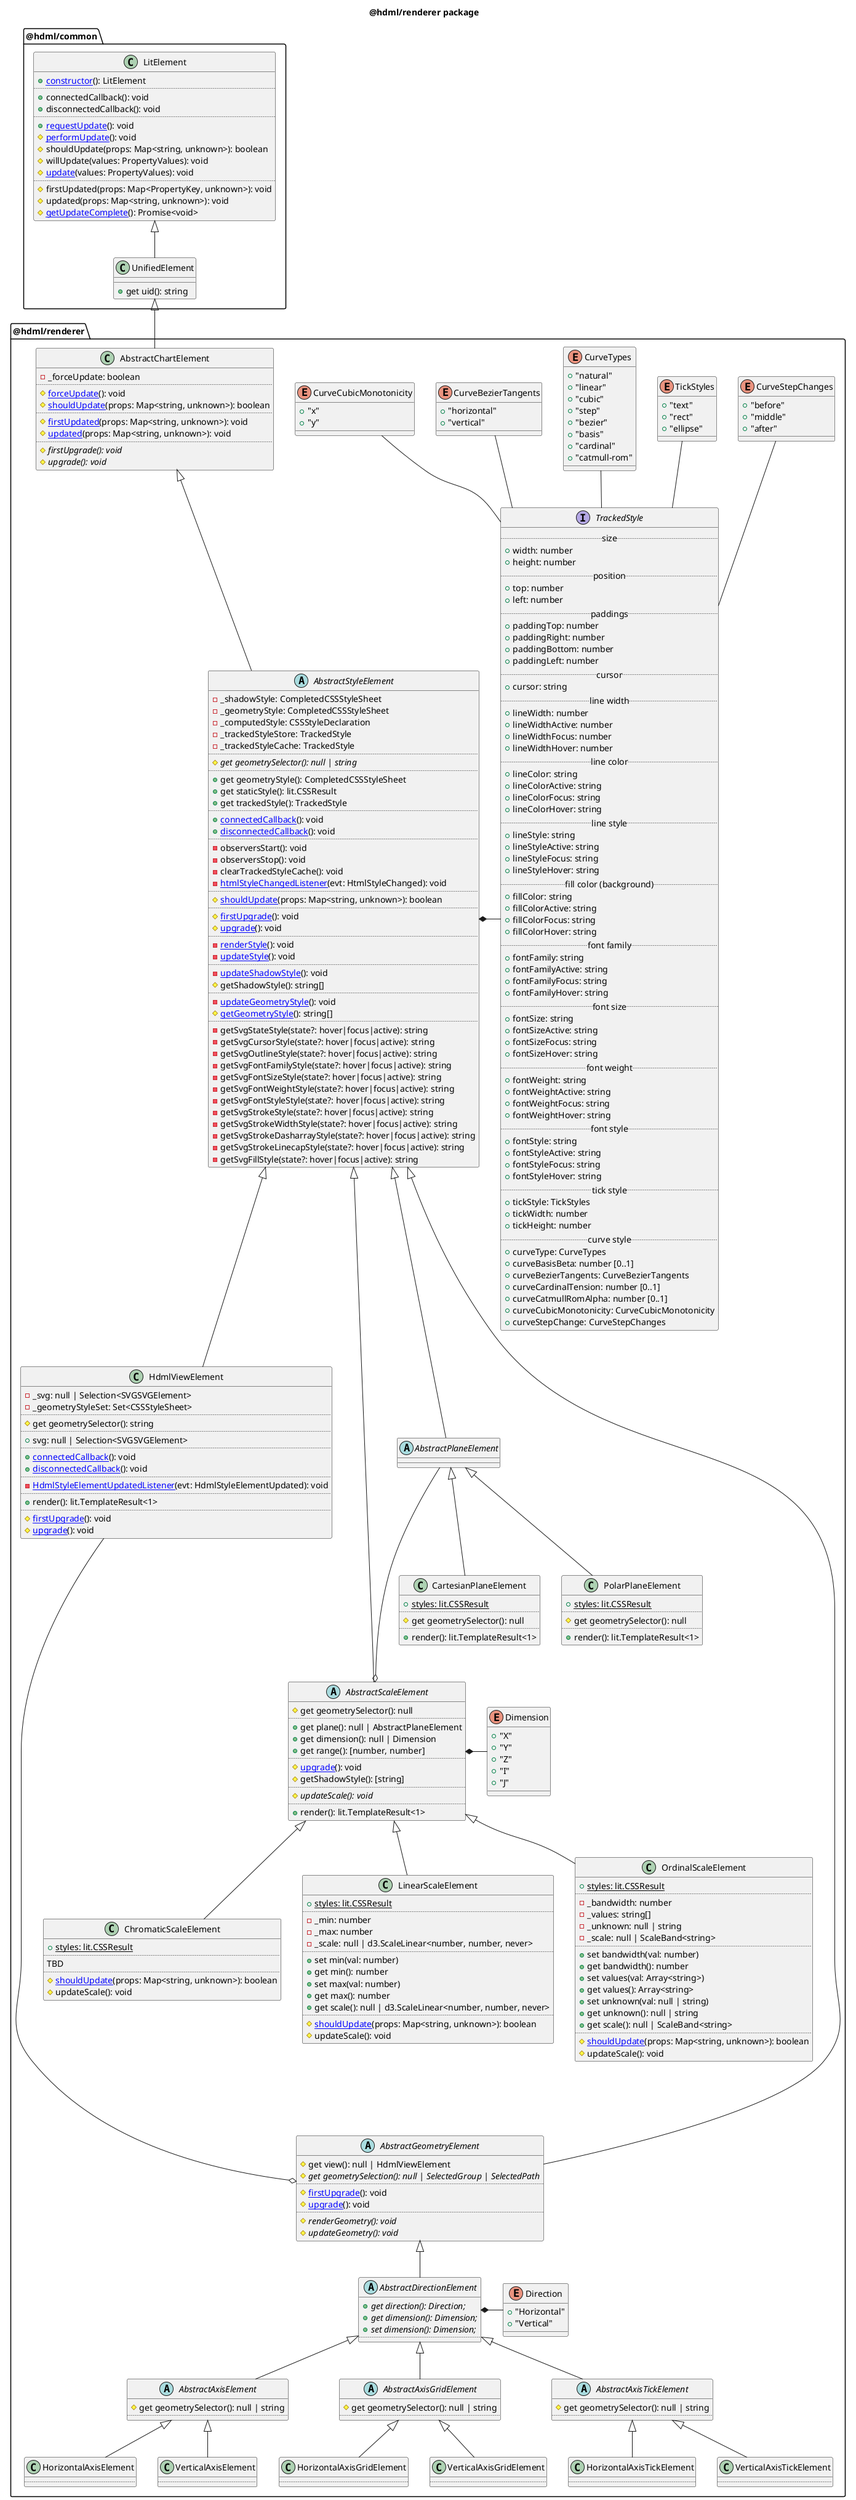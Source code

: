 @startuml package
  title @hdml/renderer package

  package "@hdml/common" as common {
    class LitElement [[https://lit.dev/docs/api/LitElement/]] {
      +[[./LitElement_constructor.svg constructor]](): LitElement
      ..
      +connectedCallback(): void
      +disconnectedCallback(): void
      ..
      +[[./LitElement_requestUpdate.svg requestUpdate]](): void
      #[[./LitElement_performUpdate.svg performUpdate]](): void
      #shouldUpdate(props: Map<string, unknown>): boolean
      #willUpdate(values: PropertyValues): void
      #[[./LitElement_update.svg update]](values: PropertyValues): void
      ..
      #firstUpdated(props: Map<PropertyKey, unknown>): void
      #updated(props: Map<string, unknown>): void
      #[[./LitElement_getUpdateComplete.svg getUpdateComplete]](): Promise<void>
    }

    class UnifiedElement extends LitElement {
      +get uid(): string
    }
  }

  package "@hdml/renderer" as renderer {
    enum TickStyles {
      +"text"
      +"rect"
      +"ellipse"
    }

    enum CurveTypes {
      +"natural"
      +"linear"
      +"cubic"
      +"step"
      +"bezier"
      +"basis"
      +"cardinal"
      +"catmull-rom"
    }

    enum CurveBezierTangents {
      +"horizontal"
      +"vertical"
    }

    enum CurveCubicMonotonicity {
      +"x"
      +"y"
    }

    enum CurveStepChanges {
      +"before"
      +"middle"
      +"after"
    }

    interface TrackedStyle {
      ..size..
      +width: number
      +height: number
      ..position..
      +top: number
      +left: number
      ..paddings..
      +paddingTop: number
      +paddingRight: number
      +paddingBottom: number
      +paddingLeft: number
      ..cursor..
      +cursor: string
      ..line width..
      +lineWidth: number
      +lineWidthActive: number
      +lineWidthFocus: number
      +lineWidthHover: number
      ..line color..
      +lineColor: string
      +lineColorActive: string
      +lineColorFocus: string
      +lineColorHover: string
      ..line style..
      +lineStyle: string
      +lineStyleActive: string
      +lineStyleFocus: string
      +lineStyleHover: string
      ..fill color (background)..
      +fillColor: string
      +fillColorActive: string
      +fillColorFocus: string
      +fillColorHover: string
      ..font family..
      +fontFamily: string
      +fontFamilyActive: string
      +fontFamilyFocus: string
      +fontFamilyHover: string
      ..font size..
      +fontSize: string
      +fontSizeActive: string
      +fontSizeFocus: string
      +fontSizeHover: string
      ..font weight..
      +fontWeight: string
      +fontWeightActive: string
      +fontWeightFocus: string
      +fontWeightHover: string
      ..font style..
      +fontStyle: string
      +fontStyleActive: string
      +fontStyleFocus: string
      +fontStyleHover: string
      ..tick style..
      +tickStyle: TickStyles
      +tickWidth: number
      +tickHeight: number
      ..curve style..
      +curveType: CurveTypes
      +curveBasisBeta: number [0..1]
      +curveBezierTangents: CurveBezierTangents
      +curveCardinalTension: number [0..1]
      +curveCatmullRomAlpha: number [0..1]
      +curveCubicMonotonicity: CurveCubicMonotonicity
      +curveStepChange: CurveStepChanges
    }
    TickStyles -- TrackedStyle
    CurveTypes -- TrackedStyle
    CurveBezierTangents -- TrackedStyle
    CurveCubicMonotonicity -- TrackedStyle
    CurveStepChanges -- TrackedStyle

    class AbstractChartElement {
      -_forceUpdate: boolean
      ..
      #[[./AbstractChartElement_forceUpdate.svg forceUpdate]](): void
      #[[./AbstractChartElement_shouldUpdate.svg shouldUpdate]](props: Map<string, unknown>): boolean
      ..
      #[[./AbstractChartElement_firstUpdated.svg firstUpdated]](props: Map<string, unknown>): void
      #[[./AbstractChartElement_updated.svg updated]](props: Map<string, unknown>): void
      ..
      #{abstract} firstUpgrade(): void
      #{abstract} upgrade(): void
    }
    UnifiedElement <|-- AbstractChartElement

    abstract class AbstractStyleElement {
      -_shadowStyle: CompletedCSSStyleSheet
      -_geometryStyle: CompletedCSSStyleSheet
      -_computedStyle: CSSStyleDeclaration
      -_trackedStyleStore: TrackedStyle
      -_trackedStyleCache: TrackedStyle
      ..
      #{abstract} get geometrySelector(): null | string
      ..
      +get geometryStyle(): CompletedCSSStyleSheet
      +get staticStyle(): lit.CSSResult
      +get trackedStyle(): TrackedStyle
      ..
      +[[./AbstractStyleElement_connectedCallback.svg connectedCallback]](): void
      +[[./AbstractStyleElement_disconnectedCallback.svg disconnectedCallback]](): void
      ..
      -observersStart(): void
      -observersStop(): void
      -clearTrackedStyleCache(): void
      -[[./AbstractStyleElement_htmlStyleChangedListener.svg htmlStyleChangedListener]](evt: HtmlStyleChanged): void
      ..
      #[[./AbstractStyleElement_shouldUpdate.svg shouldUpdate]](props: Map<string, unknown>): boolean
      ..
      #[[./AbstractStyleElement_firstUpgrade.svg firstUpgrade]](): void
      #[[./AbstractStyleElement_upgrade.svg upgrade]](): void
      ..
      -[[./AbstractStyleElement_renderStyle.svg renderStyle]](): void
      -[[./AbstractStyleElement_updateStyle.svg updateStyle]](): void
      ..
      -[[./AbstractStyleElement_updateShadowStyle.svg updateShadowStyle]](): void
      #getShadowStyle(): string[]
      ..
      -[[./AbstractStyleElement_updateGeometryStyle.svg updateGeometryStyle]](): void
      #[[./AbstractStyleElement_getGeometryStyle.svg getGeometryStyle]](): string[]
      ..
      -getSvgStateStyle(state?: hover|focus|active): string
      -getSvgCursorStyle(state?: hover|focus|active): string
      -getSvgOutlineStyle(state?: hover|focus|active): string
      -getSvgFontFamilyStyle(state?: hover|focus|active): string
      -getSvgFontSizeStyle(state?: hover|focus|active): string
      -getSvgFontWeightStyle(state?: hover|focus|active): string
      -getSvgFontStyleStyle(state?: hover|focus|active): string
      -getSvgStrokeStyle(state?: hover|focus|active): string
      -getSvgStrokeWidthStyle(state?: hover|focus|active): string
      -getSvgStrokeDasharrayStyle(state?: hover|focus|active): string
      -getSvgStrokeLinecapStyle(state?: hover|focus|active): string
      -getSvgFillStyle(state?: hover|focus|active): string
    }
    AbstractChartElement <|-- AbstractStyleElement
    AbstractStyleElement *- TrackedStyle

    class HdmlViewElement {
      -_svg: null | Selection<SVGSVGElement>
      -_geometryStyleSet: Set<CSSStyleSheet>
      ..
      #get geometrySelector(): string
      ..
      +svg: null | Selection<SVGSVGElement>
      ..
      +[[./HdmlViewElement_connectedCallback.svg connectedCallback]](): void
      +[[./HdmlViewElement_disconnectedCallback.svg disconnectedCallback]](): void
      ..
      -[[./HdmlViewElement_HdmlStyleElementUpdatedListener.svg HdmlStyleElementUpdatedListener]](evt: HdmlStyleElementUpdated): void
      ..
      +render(): lit.TemplateResult<1>
      ..
      #[[./HdmlViewElement_firstUpgrade.svg firstUpgrade]](): void
      #[[./HdmlViewElement_upgrade.svg upgrade]](): void
    }
    AbstractStyleElement <|-- HdmlViewElement

    abstract class AbstractPlaneElement
    AbstractStyleElement <|-- AbstractPlaneElement

    class CartesianPlaneElement {
      +{static} styles: lit.CSSResult
      ..
      #get geometrySelector(): null
      ..
      +render(): lit.TemplateResult<1>
    }
    AbstractPlaneElement <|-- CartesianPlaneElement

    class PolarPlaneElement {
      +{static} styles: lit.CSSResult
      ..
      #get geometrySelector(): null
      ..
      +render(): lit.TemplateResult<1>
    }
    AbstractPlaneElement <|-- PolarPlaneElement

    abstract class AbstractScaleElement {
      #get geometrySelector(): null
      ..
      +get plane(): null | AbstractPlaneElement
      +get dimension(): null | Dimension
      +get range(): [number, number]
      ..
      #[[./AbstractScaleElement_upgrade.svg upgrade]](): void
      #getShadowStyle(): [string]
      ..
      #{abstract} updateScale(): void
      ..
      +render(): lit.TemplateResult<1>
    }
    AbstractStyleElement <|---- AbstractScaleElement
    AbstractPlaneElement ---o AbstractScaleElement

    enum Dimension {
      +"X"
      +"Y"
      +"Z"
      +"I"
      +"J"
    }
    AbstractScaleElement *- Dimension

    class LinearScaleElement {
      +{static} styles: lit.CSSResult
      ..
      -_min: number
      -_max: number
      -_scale: null | d3.ScaleLinear<number, number, never>
      ..
      +set min(val: number)
      +get min(): number
      +set max(val: number)
      +get max(): number
      +get scale(): null | d3.ScaleLinear<number, number, never>
      ..
      #[[./LinearScaleElement_shouldUpdate.svg shouldUpdate]](props: Map<string, unknown>): boolean
      #updateScale(): void
    }
    AbstractScaleElement <|-- LinearScaleElement

    class OrdinalScaleElement {
      +{static} styles: lit.CSSResult
      ..
      -_bandwidth: number
      -_values: string[]
      -_unknown: null | string
      -_scale: null | ScaleBand<string>
      ..
      +set bandwidth(val: number)
      +get bandwidth(): number
      +set values(val: Array<string>)
      +get values(): Array<string>
      +set unknown(val: null | string)
      +get unknown(): null | string
      +get scale(): null | ScaleBand<string>
      ..
      #[[./OrdinalScaleElement_shouldUpdate.svg shouldUpdate]](props: Map<string, unknown>): boolean
      #updateScale(): void
    }
    AbstractScaleElement <|-- OrdinalScaleElement

    class ChromaticScaleElement {
      +{static} styles: lit.CSSResult
      ..
      TBD
      ..
      #[[./ChromaticScaleElement_shouldUpdate.svg shouldUpdate]](props: Map<string, unknown>): boolean
      #updateScale(): void
    }
    AbstractScaleElement <|-- ChromaticScaleElement

    abstract class AbstractGeometryElement {
      #get view(): null | HdmlViewElement
      #{abstract} get geometrySelection(): null | SelectedGroup | SelectedPath
      ..
      #[[./AbstractGeometryElement_firstUpgrade.svg firstUpgrade]](): void
      #[[./AbstractGeometryElement_upgrade.svg upgrade]](): void
      ..
      #{abstract} renderGeometry(): void
      #{abstract} updateGeometry(): void
    }
    AbstractStyleElement <|------ AbstractGeometryElement
    HdmlViewElement ------o AbstractGeometryElement

    abstract class AbstractDirectionElement {
      +{abstract} get direction(): Direction;
      +{abstract} get dimension(): Dimension;
      +{abstract} set dimension(): Dimension;
      ..
    }
    AbstractGeometryElement <|-- AbstractDirectionElement

    enum Direction {
      +"Horizontal"
      +"Vertical"
    }
    AbstractDirectionElement *- Direction

    abstract class AbstractAxisElement {
      #get geometrySelector(): null | string
      ..
    }
    AbstractDirectionElement <|-- AbstractAxisElement

    class HorizontalAxisElement {
      ..
    }
    AbstractAxisElement <|-- HorizontalAxisElement

    class VerticalAxisElement {
      ..
    }
    AbstractAxisElement <|-- VerticalAxisElement

    abstract class AbstractAxisGridElement {
      #get geometrySelector(): null | string
      ..
    }
    AbstractDirectionElement <|-- AbstractAxisGridElement

    class HorizontalAxisGridElement {
      ..
    }
    AbstractAxisGridElement <|-- HorizontalAxisGridElement

    class VerticalAxisGridElement {
      ..
    }
    AbstractAxisGridElement <|-- VerticalAxisGridElement

    abstract class AbstractAxisTickElement {
      #get geometrySelector(): null | string
      ..
    }
    AbstractDirectionElement <|-- AbstractAxisTickElement

    class HorizontalAxisTickElement {
      ..
    }
    AbstractAxisTickElement <|-- HorizontalAxisTickElement

    class VerticalAxisTickElement {
      ..
    }
    AbstractAxisTickElement <|-- VerticalAxisTickElement
  }
@enduml

@startuml LitElement_constructor
  title LitElement#constructor()

  start
    :[[./LitElement_requestUpdate.svg this.requestUpdate()]] ]
  end
@enduml

@startuml LitElement_requestUpdate
  title LitElement#requestUpdate()

  start
    :Adding request to the queue,\nasync dequeue.|
    :[[./LitElement_performUpdate.svg this.performUpdate()]] ]
  end
@enduml

@startuml LitElement_performUpdate
  title LitElement#performUpdate()

  start

    group Update
      if (this.shouldUpdate()) then (yes)
        :this.willUpdate()]
        :[[./LitElement_update.svg this.update()]] ]
      endif
    end group

    group PostUpdate
      if (!this.hasUpdated) then (yes)
        :this.firstUpdated()]
      endif
      :this.updated()]
      :[[./LitElement_getUpdateComplete.svg this.getUpdateComplete()]] ]
    end group

  end
@enduml

@startuml LitElement_update
  title LitElement#update()

  start
    :Reflects property values to attributes.]
    :this.render()]
  end
@enduml

@startuml LitElement_getUpdateComplete
  title LitElement#getUpdateComplete()

  start
    :resolve(this.updateComplete)]
  end
@enduml

@startuml AbstractChartElement_forceUpdate
  title AbstractChartElement#forceUpdate()

  start
    :this._forceUpdate = true]
    :this.[[./LitElement_requestUpdate.svg requestUpdate]]()]
  end
@enduml

@startuml AbstractChartElement_shouldUpdate
  title AbstractChartElement#shouldUpdate()

  start
    if (this._forceUpdate === true) then (yes)
      :res = true]
    else (no)
      :res = false]
    endif
    :this._forceUpdate = false]
    :return res/
  end
@enduml

@startuml AbstractChartElement_firstUpdated
  title AbstractChartElement#firstUpdated()

  start
    :setTimeout(this.firstUpgrade)]
  end
@enduml

@startuml AbstractChartElement_updated
  title AbstractChartElement#updated()

  start
    :setTimeout(this.upgrade)]
  end
@enduml

@startuml AbstractStyleElement_firstUpgrade
  title AbstractStyleElement#firstUpgrade()

  start
    :this.[[./AbstractStyleElement_renderStyle.svg renderStyle]]()]
    :this.dispatchEvent("HdmlStyleElementAdded")]
  end
@enduml

@startuml AbstractStyleElement_upgrade
  title AbstractStyleElement#upgrade()

  start
    :this.[[./AbstractStyleElement_updateStyle.svg updateStyle]]()]
    :this.dispatchEvent("HdmlStyleElementUpdated")]
  end
@enduml

@startuml AbstractStyleElement_connectedCallback
  title AbstractStyleElement#connectedCallback()

  start
    :super.connectedCallback()]
    :window.addEventListener("HtmlStyleUpdated", this.[[./AbstractStyleElement_htmlStyleChangedListener.svg htmlStyleChangedListener]])]
    :this.observersStart()]
  end
@enduml

@startuml AbstractStyleElement_disconnectedCallback
  title AbstractStyleElement#disconnectedCallback()

  start
    :super.disconnectedCallback()]
    :window.removeEventListener("HtmlStyleUpdated", this.[[./AbstractStyleElement_htmlStyleChangedListener.svg htmlStyleChangedListener]])]
    :this.observersStop()]
  end
@enduml

@startuml AbstractStyleElement_htmlStyleChangedListener
  title AbstractStyleElement#htmlStyleChangedListener()

  start
    :this.clearTrackedStyleCache()]
    :this.[[./AbstractChartElement_forceUpdate.svg forceUpdate]]()]
  end
@enduml

@startuml AbstractStyleElement_shouldUpdate
  title AbstractStyleElement#shouldUpdate()

  start
    if (this._trackedStyleCache !== this._trackedStyleStore) then (yes)
      :return true/
    else (no)
      :return super.[[./AbstractChartElement_shouldUpdate.svg shouldUpdate]]() /
    endif
  end
@enduml

@startuml AbstractStyleElement_renderStyle
  title AbstractStyleElement#renderStyle()

  start
    :lit.adoptStyles(this.renderRoot, [this.staticStyle, ...this._shadowStyle])]
  end
@enduml

@startuml AbstractStyleElement_updateStyle
  title AbstractStyleElement#updateStyle()

  start
    :this._trackedStyleStore = ...this._trackedStyleCache]
    :this.[[./AbstractStyleElement_updateShadowStyle.svg updateShadowStyle]]()]
    :this.[[./AbstractStyleElement_updateGeometryStyle.svg updateGeometryStyle]]()]
  end
@enduml

@startuml AbstractStyleElement_updateShadowStyle
  title AbstractStyleElement#updateShadowStyle()

  start
    :styles = this.getShadowStyle()]
    while (i = this._shadowStyle.cssRules.length - 1; i >= 0; i--)
      :this._shadowStyle.deleteRule(i)]
    endwhile
    while (styles.forEach(rule))
      :this._shadowStyle.insertRule(rule)]
    endwhile
  end
@enduml

@startuml AbstractStyleElement_updateGeometryStyle
  title AbstractStyleElement#updateGeometryStyle()

  start
    :styles = this.[[./AbstractStyleElement_getGeometryStyle.svg getGeometryStyle]]()]
    while (i = this.geometryStyle.cssRules.length - 1; i >= 0; i--)
      :this.geometryStyle.deleteRule(i)]
    endwhile
    while (styles.forEach(rule))
      :this.geometryStyle.insertRule(rule)]
    endwhile
  end
@enduml

@startuml AbstractStyleElement_getGeometryStyle
  title AbstractStyleElement#getGeometryStyle()

  start
    :default = getSvgStateStyle()]
    :active = getSvgStateStyle("active")]
    :focus = getSvgStateStyle("focus")]
    :hover = getSvgStateStyle("hover")]
    :return [default, active, focus, hover] /
  end
@enduml

@startuml HdmlViewElement_connectedCallback
  title HdmlViewElement#connectedCallback()

  start
    :super.[[./AbstractStyleElement_connectedCallback.svg connectedCallback]]()]
    :window.addEventListener("HdmlStyleElementUpdated", this.[[./HdmlViewElement_HdmlStyleElementUpdatedListener.svg HdmlStyleElementUpdatedListener]])]
  end
@enduml

@startuml HdmlViewElement_disconnectedCallback
  title HdmlViewElement#disconnectedCallback()

  start
    :super.[[./AbstractStyleElement_disconnectedCallback.svg connectedCallback]]()]
    :window.removeEventListener("HdmlStyleElementUpdated", this.[[./HdmlViewElement_HdmlStyleElementUpdatedListener.svg HdmlStyleElementUpdatedListener]])]
  end
@enduml

@startuml HdmlViewElement_HdmlStyleElementUpdatedListener
  title HdmlViewElement#HdmlStyleElementUpdatedListener()

  start
    :evt/
    if (!this._geometryStyleSet.has(evt.target.geometryStyle))
      :this._geometryStyleSet.add(stylesheet)]
      :lit.adoptStyles(this.renderRoot, [this.staticStyle, ...this._geometryStyleSet.values()])]
    endif
  end
@enduml

@startuml HdmlViewElement_firstUpgrade
  title HdmlViewElement#firstUpgrade()

  start
    :super.[[./AbstractStyleElement_firstUpgrade.svg firstUpgrade]]()]
    :this._svg = select(this.renderRoot.querySelector("svg"))]
    :this.dispatchEvent("HdmlViewAdded")]
  end
@enduml

@startuml HdmlViewElement_upgrade
  title HdmlViewElement#upgrade()

  start
    :super.[[./AbstractStyleElement_upgrade.svg upgrade]]()]
    :this._svg.updateViewBox()]
    :this.dispatchEvent("HdmlViewUpdated")]
  end
@enduml

@startuml AbstractScaleElement_upgrade
  title AbstractScaleElement#upgrade()

  start
    :super.[[./AbstractStyleElement_upgrade.svg upgrade]]()]
    :this.updateScale()]
    :this.dispatchEvent("HdmlScaleUpdated")]
  end
@enduml

@startuml LinearScaleElement_shouldUpdate
  title LinearScaleElement#shouldUpdate()

  start
    if (this.min || this.max changed) then (yes)
      :return true/
    else (no)
      :return super.[[./AbstractStyleElement_shouldUpdate.svg shouldUpdate]]() /
    endif
  end
@enduml

@startuml OrdinalScaleElement_shouldUpdate
  title OrdinalScaleElement#shouldUpdate()

  start
    if (this.bandwidth || this.values || this.unknown changed) then (yes)
      :return true/
    else (no)
      :return super.[[./AbstractStyleElement_shouldUpdate.svg shouldUpdate]]() /
    endif
  end
@enduml

@startuml ChromaticScaleElement_shouldUpdate
  title ChromaticScaleElement#shouldUpdate()

  start
    if (TBD properties changed) then (yes)
      :return true/
    else (no)
      :return super.[[./AbstractStyleElement_shouldUpdate.svg shouldUpdate]]() /
    endif
  end
@enduml

@startuml AbstractGeometryElement_firstUpgrade
  title AbstractGeometryElement#firstUpgrade()

  start
    :super.[[./AbstractStyleElement_firstUpgrade.svg firstUpgrade]]()]
    :this.renderGeometry()]
    :this.dispatchEvent("HdmlGeometryElementAdded")]
  end
@enduml

@startuml AbstractGeometryElement_upgrade
  title AbstractGeometryElement#upgrade()

  start
    :super.[[./AbstractStyleElement_upgrade.svg upgrade]]()]
    :this.updateGeometry()]
    :this.dispatchEvent("HdmlElementGeometryUpdated")]
  end
@enduml
